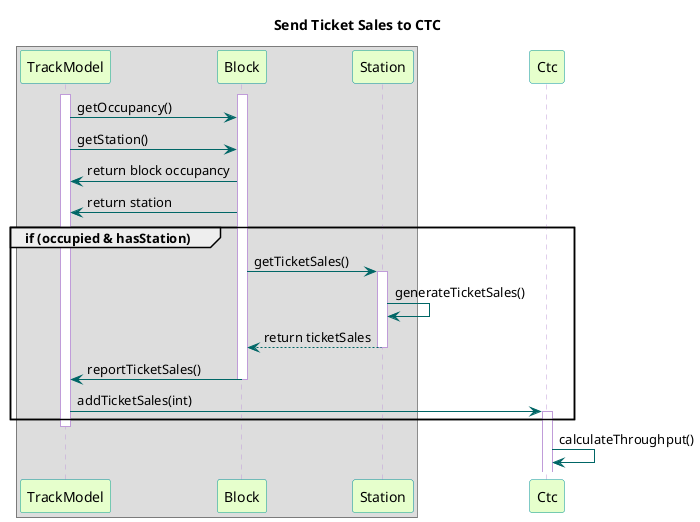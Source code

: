@startuml

title Send Ticket Sales to CTC

skinparam noteBorderColor #049595

skinparam sequence {
  BackgroundColor transparent
  ParticipantBackgroundColor #e6ffcc
  ParticipantBorderColor 	#049595
  noteBorderColor 	#049595
  PackageBorderCOlor  #049595
  ArrowColor #006666
  LifeLineBorderColor #c09cd9
}

box
	participant TrackModel
	participant Block
	participant Station
end box
participant Ctc

activate TrackModel
activate Block
TrackModel -> Block : getOccupancy()
TrackModel -> Block : getStation()
Block -> TrackModel : return block occupancy
Block -> TrackModel : return station

group if (occupied & hasStation)
	Block -> Station : getTicketSales()

	activate Station
		Station -> Station : generateTicketSales()
		Station --> Block : return ticketSales
	deactivate Station

	Block -> TrackModel : reportTicketSales()
	deactivate Block

TrackModel -> Ctc : addTicketSales(int)
activate Ctc
end
deactivate TrackModel

Ctc -> Ctc : calculateThroughput()


@enduml
